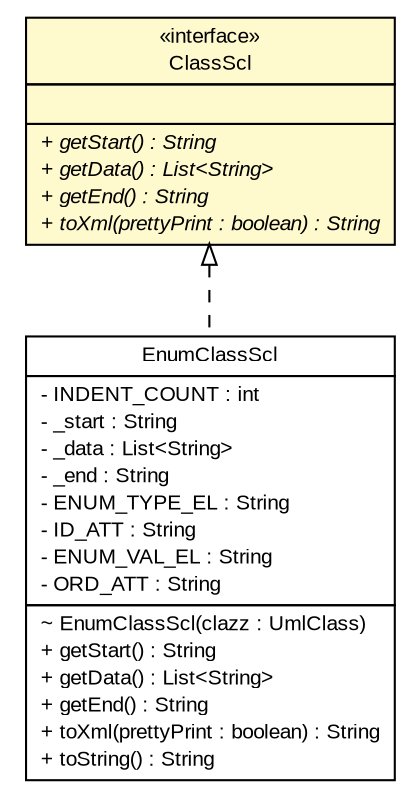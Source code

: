#!/usr/local/bin/dot
#
# Class diagram 
# Generated by UMLGraph version R5_6_6-6-g3bdff0 (http://www.umlgraph.org/)
#

digraph G {
	edge [fontname="arial",fontsize=10,labelfontname="arial",labelfontsize=10];
	node [fontname="arial",fontsize=10,shape=plaintext];
	nodesep=0.25;
	ranksep=0.5;
	// org.tanjakostic.jcleancim.docgen.collector.ClassScl
	c58477 [label=<<table title="org.tanjakostic.jcleancim.docgen.collector.ClassScl" border="0" cellborder="1" cellspacing="0" cellpadding="2" port="p" bgcolor="lemonChiffon" href="./ClassScl.html">
		<tr><td><table border="0" cellspacing="0" cellpadding="1">
<tr><td align="center" balign="center"> &#171;interface&#187; </td></tr>
<tr><td align="center" balign="center"> ClassScl </td></tr>
		</table></td></tr>
		<tr><td><table border="0" cellspacing="0" cellpadding="1">
<tr><td align="left" balign="left">  </td></tr>
		</table></td></tr>
		<tr><td><table border="0" cellspacing="0" cellpadding="1">
<tr><td align="left" balign="left"><font face="Arial Italic" point-size="10.0"> + getStart() : String </font></td></tr>
<tr><td align="left" balign="left"><font face="Arial Italic" point-size="10.0"> + getData() : List&lt;String&gt; </font></td></tr>
<tr><td align="left" balign="left"><font face="Arial Italic" point-size="10.0"> + getEnd() : String </font></td></tr>
<tr><td align="left" balign="left"><font face="Arial Italic" point-size="10.0"> + toXml(prettyPrint : boolean) : String </font></td></tr>
		</table></td></tr>
		</table>>, URL="./ClassScl.html", fontname="arial", fontcolor="black", fontsize=10.0];
	// org.tanjakostic.jcleancim.docgen.collector.impl.EnumClassScl
	c58493 [label=<<table title="org.tanjakostic.jcleancim.docgen.collector.impl.EnumClassScl" border="0" cellborder="1" cellspacing="0" cellpadding="2" port="p" href="./impl/EnumClassScl.html">
		<tr><td><table border="0" cellspacing="0" cellpadding="1">
<tr><td align="center" balign="center"> EnumClassScl </td></tr>
		</table></td></tr>
		<tr><td><table border="0" cellspacing="0" cellpadding="1">
<tr><td align="left" balign="left"> - INDENT_COUNT : int </td></tr>
<tr><td align="left" balign="left"> - _start : String </td></tr>
<tr><td align="left" balign="left"> - _data : List&lt;String&gt; </td></tr>
<tr><td align="left" balign="left"> - _end : String </td></tr>
<tr><td align="left" balign="left"> - ENUM_TYPE_EL : String </td></tr>
<tr><td align="left" balign="left"> - ID_ATT : String </td></tr>
<tr><td align="left" balign="left"> - ENUM_VAL_EL : String </td></tr>
<tr><td align="left" balign="left"> - ORD_ATT : String </td></tr>
		</table></td></tr>
		<tr><td><table border="0" cellspacing="0" cellpadding="1">
<tr><td align="left" balign="left"> ~ EnumClassScl(clazz : UmlClass) </td></tr>
<tr><td align="left" balign="left"> + getStart() : String </td></tr>
<tr><td align="left" balign="left"> + getData() : List&lt;String&gt; </td></tr>
<tr><td align="left" balign="left"> + getEnd() : String </td></tr>
<tr><td align="left" balign="left"> + toXml(prettyPrint : boolean) : String </td></tr>
<tr><td align="left" balign="left"> + toString() : String </td></tr>
		</table></td></tr>
		</table>>, URL="./impl/EnumClassScl.html", fontname="arial", fontcolor="black", fontsize=10.0];
	//org.tanjakostic.jcleancim.docgen.collector.impl.EnumClassScl implements org.tanjakostic.jcleancim.docgen.collector.ClassScl
	c58477:p -> c58493:p [dir=back,arrowtail=empty,style=dashed];
}

